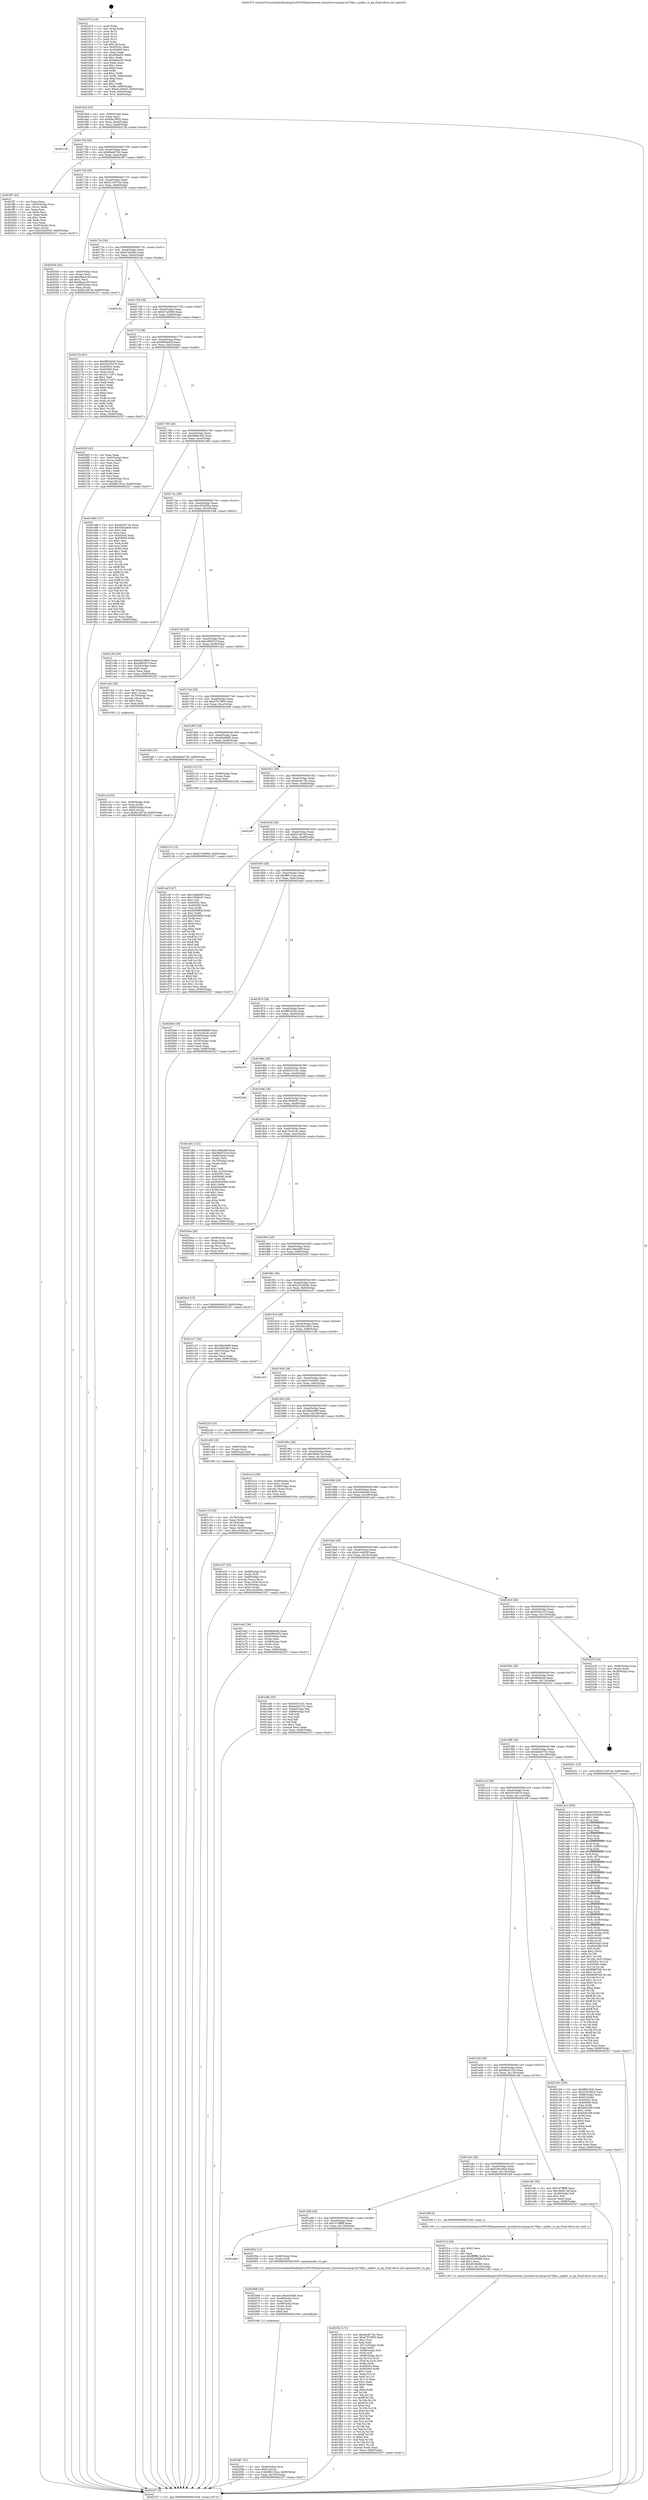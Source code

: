 digraph "0x401670" {
  label = "0x401670 (/mnt/c/Users/mathe/Desktop/tcc/POCII/binaries/extr_linuxdriversspispi-lm70llp.c_spidev_to_pp_Final-ollvm.out::main(0))"
  labelloc = "t"
  node[shape=record]

  Entry [label="",width=0.3,height=0.3,shape=circle,fillcolor=black,style=filled]
  "0x4016e4" [label="{
     0x4016e4 [32]\l
     | [instrs]\l
     &nbsp;&nbsp;0x4016e4 \<+6\>: mov -0x90(%rbp),%eax\l
     &nbsp;&nbsp;0x4016ea \<+2\>: mov %eax,%ecx\l
     &nbsp;&nbsp;0x4016ec \<+6\>: sub $0x84a7f855,%ecx\l
     &nbsp;&nbsp;0x4016f2 \<+6\>: mov %eax,-0xa4(%rbp)\l
     &nbsp;&nbsp;0x4016f8 \<+6\>: mov %ecx,-0xa8(%rbp)\l
     &nbsp;&nbsp;0x4016fe \<+6\>: je 000000000040213b \<main+0xacb\>\l
  }"]
  "0x40213b" [label="{
     0x40213b\l
  }", style=dashed]
  "0x401704" [label="{
     0x401704 [28]\l
     | [instrs]\l
     &nbsp;&nbsp;0x401704 \<+5\>: jmp 0000000000401709 \<main+0x99\>\l
     &nbsp;&nbsp;0x401709 \<+6\>: mov -0xa4(%rbp),%eax\l
     &nbsp;&nbsp;0x40170f \<+5\>: sub $0x88ab57b5,%eax\l
     &nbsp;&nbsp;0x401714 \<+6\>: mov %eax,-0xac(%rbp)\l
     &nbsp;&nbsp;0x40171a \<+6\>: je 0000000000401ff7 \<main+0x987\>\l
  }"]
  Exit [label="",width=0.3,height=0.3,shape=circle,fillcolor=black,style=filled,peripheries=2]
  "0x401ff7" [label="{
     0x401ff7 [42]\l
     | [instrs]\l
     &nbsp;&nbsp;0x401ff7 \<+2\>: xor %eax,%eax\l
     &nbsp;&nbsp;0x401ff9 \<+4\>: mov -0x50(%rbp),%rcx\l
     &nbsp;&nbsp;0x401ffd \<+2\>: mov (%rcx),%edx\l
     &nbsp;&nbsp;0x401fff \<+2\>: mov %eax,%esi\l
     &nbsp;&nbsp;0x402001 \<+2\>: sub %edx,%esi\l
     &nbsp;&nbsp;0x402003 \<+2\>: mov %eax,%edx\l
     &nbsp;&nbsp;0x402005 \<+3\>: sub $0x1,%edx\l
     &nbsp;&nbsp;0x402008 \<+2\>: add %edx,%esi\l
     &nbsp;&nbsp;0x40200a \<+2\>: sub %esi,%eax\l
     &nbsp;&nbsp;0x40200c \<+4\>: mov -0x50(%rbp),%rcx\l
     &nbsp;&nbsp;0x402010 \<+2\>: mov %eax,(%rcx)\l
     &nbsp;&nbsp;0x402012 \<+10\>: movl $0x3cb26c60,-0x90(%rbp)\l
     &nbsp;&nbsp;0x40201c \<+5\>: jmp 0000000000402327 \<main+0xcb7\>\l
  }"]
  "0x401720" [label="{
     0x401720 [28]\l
     | [instrs]\l
     &nbsp;&nbsp;0x401720 \<+5\>: jmp 0000000000401725 \<main+0xb5\>\l
     &nbsp;&nbsp;0x401725 \<+6\>: mov -0xa4(%rbp),%eax\l
     &nbsp;&nbsp;0x40172b \<+5\>: sub $0x9110373a,%eax\l
     &nbsp;&nbsp;0x401730 \<+6\>: mov %eax,-0xb0(%rbp)\l
     &nbsp;&nbsp;0x401736 \<+6\>: je 0000000000402030 \<main+0x9c0\>\l
  }"]
  "0x40212c" [label="{
     0x40212c [15]\l
     | [instrs]\l
     &nbsp;&nbsp;0x40212c \<+10\>: movl $0xb7ce5609,-0x90(%rbp)\l
     &nbsp;&nbsp;0x402136 \<+5\>: jmp 0000000000402327 \<main+0xcb7\>\l
  }"]
  "0x402030" [label="{
     0x402030 [42]\l
     | [instrs]\l
     &nbsp;&nbsp;0x402030 \<+4\>: mov -0x60(%rbp),%rax\l
     &nbsp;&nbsp;0x402034 \<+2\>: mov (%rax),%ecx\l
     &nbsp;&nbsp;0x402036 \<+6\>: sub $0xdfaa2c40,%ecx\l
     &nbsp;&nbsp;0x40203c \<+3\>: add $0x1,%ecx\l
     &nbsp;&nbsp;0x40203f \<+6\>: add $0xdfaa2c40,%ecx\l
     &nbsp;&nbsp;0x402045 \<+4\>: mov -0x60(%rbp),%rax\l
     &nbsp;&nbsp;0x402049 \<+2\>: mov %ecx,(%rax)\l
     &nbsp;&nbsp;0x40204b \<+10\>: movl $0xf21dd7ef,-0x90(%rbp)\l
     &nbsp;&nbsp;0x402055 \<+5\>: jmp 0000000000402327 \<main+0xcb7\>\l
  }"]
  "0x40173c" [label="{
     0x40173c [28]\l
     | [instrs]\l
     &nbsp;&nbsp;0x40173c \<+5\>: jmp 0000000000401741 \<main+0xd1\>\l
     &nbsp;&nbsp;0x401741 \<+6\>: mov -0xa4(%rbp),%eax\l
     &nbsp;&nbsp;0x401747 \<+5\>: sub $0xa7d43fa2,%eax\l
     &nbsp;&nbsp;0x40174c \<+6\>: mov %eax,-0xb4(%rbp)\l
     &nbsp;&nbsp;0x401752 \<+6\>: je 000000000040214a \<main+0xada\>\l
  }"]
  "0x4020e4" [label="{
     0x4020e4 [15]\l
     | [instrs]\l
     &nbsp;&nbsp;0x4020e4 \<+10\>: movl $0xb80dd42f,-0x90(%rbp)\l
     &nbsp;&nbsp;0x4020ee \<+5\>: jmp 0000000000402327 \<main+0xcb7\>\l
  }"]
  "0x40214a" [label="{
     0x40214a\l
  }", style=dashed]
  "0x401758" [label="{
     0x401758 [28]\l
     | [instrs]\l
     &nbsp;&nbsp;0x401758 \<+5\>: jmp 000000000040175d \<main+0xed\>\l
     &nbsp;&nbsp;0x40175d \<+6\>: mov -0xa4(%rbp),%eax\l
     &nbsp;&nbsp;0x401763 \<+5\>: sub $0xb7ce5609,%eax\l
     &nbsp;&nbsp;0x401768 \<+6\>: mov %eax,-0xb8(%rbp)\l
     &nbsp;&nbsp;0x40176e \<+6\>: je 000000000040215e \<main+0xaee\>\l
  }"]
  "0x402087" [label="{
     0x402087 [31]\l
     | [instrs]\l
     &nbsp;&nbsp;0x402087 \<+4\>: mov -0x40(%rbp),%rcx\l
     &nbsp;&nbsp;0x40208b \<+6\>: movl $0x0,(%rcx)\l
     &nbsp;&nbsp;0x402091 \<+10\>: movl $0xf86133ca,-0x90(%rbp)\l
     &nbsp;&nbsp;0x40209b \<+6\>: mov %eax,-0x130(%rbp)\l
     &nbsp;&nbsp;0x4020a1 \<+5\>: jmp 0000000000402327 \<main+0xcb7\>\l
  }"]
  "0x40215e" [label="{
     0x40215e [91]\l
     | [instrs]\l
     &nbsp;&nbsp;0x40215e \<+5\>: mov $0xf8f16430,%eax\l
     &nbsp;&nbsp;0x402163 \<+5\>: mov $0x54478476,%ecx\l
     &nbsp;&nbsp;0x402168 \<+7\>: mov 0x40505c,%edx\l
     &nbsp;&nbsp;0x40216f \<+7\>: mov 0x405060,%esi\l
     &nbsp;&nbsp;0x402176 \<+2\>: mov %edx,%edi\l
     &nbsp;&nbsp;0x402178 \<+6\>: sub $0x4117c071,%edi\l
     &nbsp;&nbsp;0x40217e \<+3\>: sub $0x1,%edi\l
     &nbsp;&nbsp;0x402181 \<+6\>: add $0x4117c071,%edi\l
     &nbsp;&nbsp;0x402187 \<+3\>: imul %edi,%edx\l
     &nbsp;&nbsp;0x40218a \<+3\>: and $0x1,%edx\l
     &nbsp;&nbsp;0x40218d \<+3\>: cmp $0x0,%edx\l
     &nbsp;&nbsp;0x402190 \<+4\>: sete %r8b\l
     &nbsp;&nbsp;0x402194 \<+3\>: cmp $0xa,%esi\l
     &nbsp;&nbsp;0x402197 \<+4\>: setl %r9b\l
     &nbsp;&nbsp;0x40219b \<+3\>: mov %r8b,%r10b\l
     &nbsp;&nbsp;0x40219e \<+3\>: and %r9b,%r10b\l
     &nbsp;&nbsp;0x4021a1 \<+3\>: xor %r9b,%r8b\l
     &nbsp;&nbsp;0x4021a4 \<+3\>: or %r8b,%r10b\l
     &nbsp;&nbsp;0x4021a7 \<+4\>: test $0x1,%r10b\l
     &nbsp;&nbsp;0x4021ab \<+3\>: cmovne %ecx,%eax\l
     &nbsp;&nbsp;0x4021ae \<+6\>: mov %eax,-0x90(%rbp)\l
     &nbsp;&nbsp;0x4021b4 \<+5\>: jmp 0000000000402327 \<main+0xcb7\>\l
  }"]
  "0x401774" [label="{
     0x401774 [28]\l
     | [instrs]\l
     &nbsp;&nbsp;0x401774 \<+5\>: jmp 0000000000401779 \<main+0x109\>\l
     &nbsp;&nbsp;0x401779 \<+6\>: mov -0xa4(%rbp),%eax\l
     &nbsp;&nbsp;0x40177f \<+5\>: sub $0xb80dd42f,%eax\l
     &nbsp;&nbsp;0x401784 \<+6\>: mov %eax,-0xbc(%rbp)\l
     &nbsp;&nbsp;0x40178a \<+6\>: je 00000000004020f3 \<main+0xa83\>\l
  }"]
  "0x402066" [label="{
     0x402066 [33]\l
     | [instrs]\l
     &nbsp;&nbsp;0x402066 \<+10\>: movabs $0x4030b6,%rdi\l
     &nbsp;&nbsp;0x402070 \<+4\>: mov -0x48(%rbp),%rcx\l
     &nbsp;&nbsp;0x402074 \<+3\>: mov %rax,(%rcx)\l
     &nbsp;&nbsp;0x402077 \<+4\>: mov -0x48(%rbp),%rax\l
     &nbsp;&nbsp;0x40207b \<+3\>: mov (%rax),%rax\l
     &nbsp;&nbsp;0x40207e \<+2\>: mov (%rax),%esi\l
     &nbsp;&nbsp;0x402080 \<+2\>: mov $0x0,%al\l
     &nbsp;&nbsp;0x402082 \<+5\>: call 0000000000401040 \<printf@plt\>\l
     | [calls]\l
     &nbsp;&nbsp;0x401040 \{1\} (unknown)\l
  }"]
  "0x4020f3" [label="{
     0x4020f3 [42]\l
     | [instrs]\l
     &nbsp;&nbsp;0x4020f3 \<+2\>: xor %eax,%eax\l
     &nbsp;&nbsp;0x4020f5 \<+4\>: mov -0x40(%rbp),%rcx\l
     &nbsp;&nbsp;0x4020f9 \<+2\>: mov (%rcx),%edx\l
     &nbsp;&nbsp;0x4020fb \<+2\>: mov %eax,%esi\l
     &nbsp;&nbsp;0x4020fd \<+2\>: sub %edx,%esi\l
     &nbsp;&nbsp;0x4020ff \<+2\>: mov %eax,%edx\l
     &nbsp;&nbsp;0x402101 \<+3\>: sub $0x1,%edx\l
     &nbsp;&nbsp;0x402104 \<+2\>: add %edx,%esi\l
     &nbsp;&nbsp;0x402106 \<+2\>: sub %esi,%eax\l
     &nbsp;&nbsp;0x402108 \<+4\>: mov -0x40(%rbp),%rcx\l
     &nbsp;&nbsp;0x40210c \<+2\>: mov %eax,(%rcx)\l
     &nbsp;&nbsp;0x40210e \<+10\>: movl $0xf86133ca,-0x90(%rbp)\l
     &nbsp;&nbsp;0x402118 \<+5\>: jmp 0000000000402327 \<main+0xcb7\>\l
  }"]
  "0x401790" [label="{
     0x401790 [28]\l
     | [instrs]\l
     &nbsp;&nbsp;0x401790 \<+5\>: jmp 0000000000401795 \<main+0x125\>\l
     &nbsp;&nbsp;0x401795 \<+6\>: mov -0xa4(%rbp),%eax\l
     &nbsp;&nbsp;0x40179b \<+5\>: sub $0xb999c593,%eax\l
     &nbsp;&nbsp;0x4017a0 \<+6\>: mov %eax,-0xc0(%rbp)\l
     &nbsp;&nbsp;0x4017a6 \<+6\>: je 0000000000401e86 \<main+0x816\>\l
  }"]
  "0x401a84" [label="{
     0x401a84\l
  }", style=dashed]
  "0x401e86" [label="{
     0x401e86 [137]\l
     | [instrs]\l
     &nbsp;&nbsp;0x401e86 \<+5\>: mov $0xebc917bc,%eax\l
     &nbsp;&nbsp;0x401e8b \<+5\>: mov $0x5c81e0c8,%ecx\l
     &nbsp;&nbsp;0x401e90 \<+2\>: mov $0x1,%dl\l
     &nbsp;&nbsp;0x401e92 \<+2\>: xor %esi,%esi\l
     &nbsp;&nbsp;0x401e94 \<+7\>: mov 0x40505c,%edi\l
     &nbsp;&nbsp;0x401e9b \<+8\>: mov 0x405060,%r8d\l
     &nbsp;&nbsp;0x401ea3 \<+3\>: sub $0x1,%esi\l
     &nbsp;&nbsp;0x401ea6 \<+3\>: mov %edi,%r9d\l
     &nbsp;&nbsp;0x401ea9 \<+3\>: add %esi,%r9d\l
     &nbsp;&nbsp;0x401eac \<+4\>: imul %r9d,%edi\l
     &nbsp;&nbsp;0x401eb0 \<+3\>: and $0x1,%edi\l
     &nbsp;&nbsp;0x401eb3 \<+3\>: cmp $0x0,%edi\l
     &nbsp;&nbsp;0x401eb6 \<+4\>: sete %r10b\l
     &nbsp;&nbsp;0x401eba \<+4\>: cmp $0xa,%r8d\l
     &nbsp;&nbsp;0x401ebe \<+4\>: setl %r11b\l
     &nbsp;&nbsp;0x401ec2 \<+3\>: mov %r10b,%bl\l
     &nbsp;&nbsp;0x401ec5 \<+3\>: xor $0xff,%bl\l
     &nbsp;&nbsp;0x401ec8 \<+3\>: mov %r11b,%r14b\l
     &nbsp;&nbsp;0x401ecb \<+4\>: xor $0xff,%r14b\l
     &nbsp;&nbsp;0x401ecf \<+3\>: xor $0x1,%dl\l
     &nbsp;&nbsp;0x401ed2 \<+3\>: mov %bl,%r15b\l
     &nbsp;&nbsp;0x401ed5 \<+4\>: and $0xff,%r15b\l
     &nbsp;&nbsp;0x401ed9 \<+3\>: and %dl,%r10b\l
     &nbsp;&nbsp;0x401edc \<+3\>: mov %r14b,%r12b\l
     &nbsp;&nbsp;0x401edf \<+4\>: and $0xff,%r12b\l
     &nbsp;&nbsp;0x401ee3 \<+3\>: and %dl,%r11b\l
     &nbsp;&nbsp;0x401ee6 \<+3\>: or %r10b,%r15b\l
     &nbsp;&nbsp;0x401ee9 \<+3\>: or %r11b,%r12b\l
     &nbsp;&nbsp;0x401eec \<+3\>: xor %r12b,%r15b\l
     &nbsp;&nbsp;0x401eef \<+3\>: or %r14b,%bl\l
     &nbsp;&nbsp;0x401ef2 \<+3\>: xor $0xff,%bl\l
     &nbsp;&nbsp;0x401ef5 \<+3\>: or $0x1,%dl\l
     &nbsp;&nbsp;0x401ef8 \<+2\>: and %dl,%bl\l
     &nbsp;&nbsp;0x401efa \<+3\>: or %bl,%r15b\l
     &nbsp;&nbsp;0x401efd \<+4\>: test $0x1,%r15b\l
     &nbsp;&nbsp;0x401f01 \<+3\>: cmovne %ecx,%eax\l
     &nbsp;&nbsp;0x401f04 \<+6\>: mov %eax,-0x90(%rbp)\l
     &nbsp;&nbsp;0x401f0a \<+5\>: jmp 0000000000402327 \<main+0xcb7\>\l
  }"]
  "0x4017ac" [label="{
     0x4017ac [28]\l
     | [instrs]\l
     &nbsp;&nbsp;0x4017ac \<+5\>: jmp 00000000004017b1 \<main+0x141\>\l
     &nbsp;&nbsp;0x4017b1 \<+6\>: mov -0xa4(%rbp),%eax\l
     &nbsp;&nbsp;0x4017b7 \<+5\>: sub $0xc323d52a,%eax\l
     &nbsp;&nbsp;0x4017bc \<+6\>: mov %eax,-0xc4(%rbp)\l
     &nbsp;&nbsp;0x4017c2 \<+6\>: je 0000000000401c94 \<main+0x624\>\l
  }"]
  "0x40205a" [label="{
     0x40205a [12]\l
     | [instrs]\l
     &nbsp;&nbsp;0x40205a \<+4\>: mov -0x68(%rbp),%rax\l
     &nbsp;&nbsp;0x40205e \<+3\>: mov (%rax),%rdi\l
     &nbsp;&nbsp;0x402061 \<+5\>: call 0000000000401650 \<spimymydev_to_pp\>\l
     | [calls]\l
     &nbsp;&nbsp;0x401650 \{1\} (/mnt/c/Users/mathe/Desktop/tcc/POCII/binaries/extr_linuxdriversspispi-lm70llp.c_spidev_to_pp_Final-ollvm.out::spimymydev_to_pp)\l
  }"]
  "0x401c94" [label="{
     0x401c94 [30]\l
     | [instrs]\l
     &nbsp;&nbsp;0x401c94 \<+5\>: mov $0x84a7f855,%eax\l
     &nbsp;&nbsp;0x401c99 \<+5\>: mov $0xc86f351f,%ecx\l
     &nbsp;&nbsp;0x401c9e \<+3\>: mov -0x30(%rbp),%edx\l
     &nbsp;&nbsp;0x401ca1 \<+3\>: cmp $0x0,%edx\l
     &nbsp;&nbsp;0x401ca4 \<+3\>: cmove %ecx,%eax\l
     &nbsp;&nbsp;0x401ca7 \<+6\>: mov %eax,-0x90(%rbp)\l
     &nbsp;&nbsp;0x401cad \<+5\>: jmp 0000000000402327 \<main+0xcb7\>\l
  }"]
  "0x4017c8" [label="{
     0x4017c8 [28]\l
     | [instrs]\l
     &nbsp;&nbsp;0x4017c8 \<+5\>: jmp 00000000004017cd \<main+0x15d\>\l
     &nbsp;&nbsp;0x4017cd \<+6\>: mov -0xa4(%rbp),%eax\l
     &nbsp;&nbsp;0x4017d3 \<+5\>: sub $0xc86f351f,%eax\l
     &nbsp;&nbsp;0x4017d8 \<+6\>: mov %eax,-0xc8(%rbp)\l
     &nbsp;&nbsp;0x4017de \<+6\>: je 0000000000401cb2 \<main+0x642\>\l
  }"]
  "0x401f3c" [label="{
     0x401f3c [172]\l
     | [instrs]\l
     &nbsp;&nbsp;0x401f3c \<+5\>: mov $0xebc917bc,%ecx\l
     &nbsp;&nbsp;0x401f41 \<+5\>: mov $0xd7873f05,%edx\l
     &nbsp;&nbsp;0x401f46 \<+3\>: mov $0x1,%sil\l
     &nbsp;&nbsp;0x401f49 \<+2\>: xor %edi,%edi\l
     &nbsp;&nbsp;0x401f4b \<+7\>: mov -0x12c(%rbp),%r8d\l
     &nbsp;&nbsp;0x401f52 \<+4\>: imul %eax,%r8d\l
     &nbsp;&nbsp;0x401f56 \<+4\>: mov -0x68(%rbp),%r9\l
     &nbsp;&nbsp;0x401f5a \<+3\>: mov (%r9),%r9\l
     &nbsp;&nbsp;0x401f5d \<+4\>: mov -0x60(%rbp),%r10\l
     &nbsp;&nbsp;0x401f61 \<+3\>: movslq (%r10),%r10\l
     &nbsp;&nbsp;0x401f64 \<+4\>: mov (%r9,%r10,8),%r9\l
     &nbsp;&nbsp;0x401f68 \<+3\>: mov %r8d,(%r9)\l
     &nbsp;&nbsp;0x401f6b \<+7\>: mov 0x40505c,%eax\l
     &nbsp;&nbsp;0x401f72 \<+8\>: mov 0x405060,%r8d\l
     &nbsp;&nbsp;0x401f7a \<+3\>: sub $0x1,%edi\l
     &nbsp;&nbsp;0x401f7d \<+3\>: mov %eax,%r11d\l
     &nbsp;&nbsp;0x401f80 \<+3\>: add %edi,%r11d\l
     &nbsp;&nbsp;0x401f83 \<+4\>: imul %r11d,%eax\l
     &nbsp;&nbsp;0x401f87 \<+3\>: and $0x1,%eax\l
     &nbsp;&nbsp;0x401f8a \<+3\>: cmp $0x0,%eax\l
     &nbsp;&nbsp;0x401f8d \<+3\>: sete %bl\l
     &nbsp;&nbsp;0x401f90 \<+4\>: cmp $0xa,%r8d\l
     &nbsp;&nbsp;0x401f94 \<+4\>: setl %r14b\l
     &nbsp;&nbsp;0x401f98 \<+3\>: mov %bl,%r15b\l
     &nbsp;&nbsp;0x401f9b \<+4\>: xor $0xff,%r15b\l
     &nbsp;&nbsp;0x401f9f \<+3\>: mov %r14b,%r12b\l
     &nbsp;&nbsp;0x401fa2 \<+4\>: xor $0xff,%r12b\l
     &nbsp;&nbsp;0x401fa6 \<+4\>: xor $0x0,%sil\l
     &nbsp;&nbsp;0x401faa \<+3\>: mov %r15b,%r13b\l
     &nbsp;&nbsp;0x401fad \<+4\>: and $0x0,%r13b\l
     &nbsp;&nbsp;0x401fb1 \<+3\>: and %sil,%bl\l
     &nbsp;&nbsp;0x401fb4 \<+3\>: mov %r12b,%al\l
     &nbsp;&nbsp;0x401fb7 \<+2\>: and $0x0,%al\l
     &nbsp;&nbsp;0x401fb9 \<+3\>: and %sil,%r14b\l
     &nbsp;&nbsp;0x401fbc \<+3\>: or %bl,%r13b\l
     &nbsp;&nbsp;0x401fbf \<+3\>: or %r14b,%al\l
     &nbsp;&nbsp;0x401fc2 \<+3\>: xor %al,%r13b\l
     &nbsp;&nbsp;0x401fc5 \<+3\>: or %r12b,%r15b\l
     &nbsp;&nbsp;0x401fc8 \<+4\>: xor $0xff,%r15b\l
     &nbsp;&nbsp;0x401fcc \<+4\>: or $0x0,%sil\l
     &nbsp;&nbsp;0x401fd0 \<+3\>: and %sil,%r15b\l
     &nbsp;&nbsp;0x401fd3 \<+3\>: or %r15b,%r13b\l
     &nbsp;&nbsp;0x401fd6 \<+4\>: test $0x1,%r13b\l
     &nbsp;&nbsp;0x401fda \<+3\>: cmovne %edx,%ecx\l
     &nbsp;&nbsp;0x401fdd \<+6\>: mov %ecx,-0x90(%rbp)\l
     &nbsp;&nbsp;0x401fe3 \<+5\>: jmp 0000000000402327 \<main+0xcb7\>\l
  }"]
  "0x401cb2" [label="{
     0x401cb2 [29]\l
     | [instrs]\l
     &nbsp;&nbsp;0x401cb2 \<+4\>: mov -0x70(%rbp),%rax\l
     &nbsp;&nbsp;0x401cb6 \<+6\>: movl $0x1,(%rax)\l
     &nbsp;&nbsp;0x401cbc \<+4\>: mov -0x70(%rbp),%rax\l
     &nbsp;&nbsp;0x401cc0 \<+3\>: movslq (%rax),%rax\l
     &nbsp;&nbsp;0x401cc3 \<+4\>: shl $0x3,%rax\l
     &nbsp;&nbsp;0x401cc7 \<+3\>: mov %rax,%rdi\l
     &nbsp;&nbsp;0x401cca \<+5\>: call 0000000000401050 \<malloc@plt\>\l
     | [calls]\l
     &nbsp;&nbsp;0x401050 \{1\} (unknown)\l
  }"]
  "0x4017e4" [label="{
     0x4017e4 [28]\l
     | [instrs]\l
     &nbsp;&nbsp;0x4017e4 \<+5\>: jmp 00000000004017e9 \<main+0x179\>\l
     &nbsp;&nbsp;0x4017e9 \<+6\>: mov -0xa4(%rbp),%eax\l
     &nbsp;&nbsp;0x4017ef \<+5\>: sub $0xd7873f05,%eax\l
     &nbsp;&nbsp;0x4017f4 \<+6\>: mov %eax,-0xcc(%rbp)\l
     &nbsp;&nbsp;0x4017fa \<+6\>: je 0000000000401fe8 \<main+0x978\>\l
  }"]
  "0x401f14" [label="{
     0x401f14 [40]\l
     | [instrs]\l
     &nbsp;&nbsp;0x401f14 \<+5\>: mov $0x2,%ecx\l
     &nbsp;&nbsp;0x401f19 \<+1\>: cltd\l
     &nbsp;&nbsp;0x401f1a \<+2\>: idiv %ecx\l
     &nbsp;&nbsp;0x401f1c \<+6\>: imul $0xfffffffe,%edx,%ecx\l
     &nbsp;&nbsp;0x401f22 \<+6\>: add $0xd529e8fd,%ecx\l
     &nbsp;&nbsp;0x401f28 \<+3\>: add $0x1,%ecx\l
     &nbsp;&nbsp;0x401f2b \<+6\>: sub $0xd529e8fd,%ecx\l
     &nbsp;&nbsp;0x401f31 \<+6\>: mov %ecx,-0x12c(%rbp)\l
     &nbsp;&nbsp;0x401f37 \<+5\>: call 0000000000401160 \<next_i\>\l
     | [calls]\l
     &nbsp;&nbsp;0x401160 \{1\} (/mnt/c/Users/mathe/Desktop/tcc/POCII/binaries/extr_linuxdriversspispi-lm70llp.c_spidev_to_pp_Final-ollvm.out::next_i)\l
  }"]
  "0x401fe8" [label="{
     0x401fe8 [15]\l
     | [instrs]\l
     &nbsp;&nbsp;0x401fe8 \<+10\>: movl $0x88ab57b5,-0x90(%rbp)\l
     &nbsp;&nbsp;0x401ff2 \<+5\>: jmp 0000000000402327 \<main+0xcb7\>\l
  }"]
  "0x401800" [label="{
     0x401800 [28]\l
     | [instrs]\l
     &nbsp;&nbsp;0x401800 \<+5\>: jmp 0000000000401805 \<main+0x195\>\l
     &nbsp;&nbsp;0x401805 \<+6\>: mov -0xa4(%rbp),%eax\l
     &nbsp;&nbsp;0x40180b \<+5\>: sub $0xe6d48b88,%eax\l
     &nbsp;&nbsp;0x401810 \<+6\>: mov %eax,-0xd0(%rbp)\l
     &nbsp;&nbsp;0x401816 \<+6\>: je 000000000040211d \<main+0xaad\>\l
  }"]
  "0x401a68" [label="{
     0x401a68 [28]\l
     | [instrs]\l
     &nbsp;&nbsp;0x401a68 \<+5\>: jmp 0000000000401a6d \<main+0x3fd\>\l
     &nbsp;&nbsp;0x401a6d \<+6\>: mov -0xa4(%rbp),%eax\l
     &nbsp;&nbsp;0x401a73 \<+5\>: sub $0x7e7ff8f8,%eax\l
     &nbsp;&nbsp;0x401a78 \<+6\>: mov %eax,-0x128(%rbp)\l
     &nbsp;&nbsp;0x401a7e \<+6\>: je 000000000040205a \<main+0x9ea\>\l
  }"]
  "0x40211d" [label="{
     0x40211d [15]\l
     | [instrs]\l
     &nbsp;&nbsp;0x40211d \<+4\>: mov -0x68(%rbp),%rax\l
     &nbsp;&nbsp;0x402121 \<+3\>: mov (%rax),%rax\l
     &nbsp;&nbsp;0x402124 \<+3\>: mov %rax,%rdi\l
     &nbsp;&nbsp;0x402127 \<+5\>: call 0000000000401030 \<free@plt\>\l
     | [calls]\l
     &nbsp;&nbsp;0x401030 \{1\} (unknown)\l
  }"]
  "0x40181c" [label="{
     0x40181c [28]\l
     | [instrs]\l
     &nbsp;&nbsp;0x40181c \<+5\>: jmp 0000000000401821 \<main+0x1b1\>\l
     &nbsp;&nbsp;0x401821 \<+6\>: mov -0xa4(%rbp),%eax\l
     &nbsp;&nbsp;0x401827 \<+5\>: sub $0xebc917bc,%eax\l
     &nbsp;&nbsp;0x40182c \<+6\>: mov %eax,-0xd4(%rbp)\l
     &nbsp;&nbsp;0x401832 \<+6\>: je 00000000004022b7 \<main+0xc47\>\l
  }"]
  "0x401f0f" [label="{
     0x401f0f [5]\l
     | [instrs]\l
     &nbsp;&nbsp;0x401f0f \<+5\>: call 0000000000401160 \<next_i\>\l
     | [calls]\l
     &nbsp;&nbsp;0x401160 \{1\} (/mnt/c/Users/mathe/Desktop/tcc/POCII/binaries/extr_linuxdriversspispi-lm70llp.c_spidev_to_pp_Final-ollvm.out::next_i)\l
  }"]
  "0x4022b7" [label="{
     0x4022b7\l
  }", style=dashed]
  "0x401838" [label="{
     0x401838 [28]\l
     | [instrs]\l
     &nbsp;&nbsp;0x401838 \<+5\>: jmp 000000000040183d \<main+0x1cd\>\l
     &nbsp;&nbsp;0x40183d \<+6\>: mov -0xa4(%rbp),%eax\l
     &nbsp;&nbsp;0x401843 \<+5\>: sub $0xf21dd7ef,%eax\l
     &nbsp;&nbsp;0x401848 \<+6\>: mov %eax,-0xd8(%rbp)\l
     &nbsp;&nbsp;0x40184e \<+6\>: je 0000000000401cef \<main+0x67f\>\l
  }"]
  "0x401e37" [label="{
     0x401e37 [43]\l
     | [instrs]\l
     &nbsp;&nbsp;0x401e37 \<+4\>: mov -0x68(%rbp),%rdi\l
     &nbsp;&nbsp;0x401e3b \<+3\>: mov (%rdi),%rdi\l
     &nbsp;&nbsp;0x401e3e \<+4\>: mov -0x60(%rbp),%rcx\l
     &nbsp;&nbsp;0x401e42 \<+3\>: movslq (%rcx),%rcx\l
     &nbsp;&nbsp;0x401e45 \<+4\>: mov %rax,(%rdi,%rcx,8)\l
     &nbsp;&nbsp;0x401e49 \<+4\>: mov -0x50(%rbp),%rax\l
     &nbsp;&nbsp;0x401e4d \<+6\>: movl $0x0,(%rax)\l
     &nbsp;&nbsp;0x401e53 \<+10\>: movl $0x3cb26c60,-0x90(%rbp)\l
     &nbsp;&nbsp;0x401e5d \<+5\>: jmp 0000000000402327 \<main+0xcb7\>\l
  }"]
  "0x401cef" [label="{
     0x401cef [147]\l
     | [instrs]\l
     &nbsp;&nbsp;0x401cef \<+5\>: mov $0x1e8ee06f,%eax\l
     &nbsp;&nbsp;0x401cf4 \<+5\>: mov $0x195dbcf1,%ecx\l
     &nbsp;&nbsp;0x401cf9 \<+2\>: mov $0x1,%dl\l
     &nbsp;&nbsp;0x401cfb \<+7\>: mov 0x40505c,%esi\l
     &nbsp;&nbsp;0x401d02 \<+7\>: mov 0x405060,%edi\l
     &nbsp;&nbsp;0x401d09 \<+3\>: mov %esi,%r8d\l
     &nbsp;&nbsp;0x401d0c \<+7\>: sub $0x5f45882f,%r8d\l
     &nbsp;&nbsp;0x401d13 \<+4\>: sub $0x1,%r8d\l
     &nbsp;&nbsp;0x401d17 \<+7\>: add $0x5f45882f,%r8d\l
     &nbsp;&nbsp;0x401d1e \<+4\>: imul %r8d,%esi\l
     &nbsp;&nbsp;0x401d22 \<+3\>: and $0x1,%esi\l
     &nbsp;&nbsp;0x401d25 \<+3\>: cmp $0x0,%esi\l
     &nbsp;&nbsp;0x401d28 \<+4\>: sete %r9b\l
     &nbsp;&nbsp;0x401d2c \<+3\>: cmp $0xa,%edi\l
     &nbsp;&nbsp;0x401d2f \<+4\>: setl %r10b\l
     &nbsp;&nbsp;0x401d33 \<+3\>: mov %r9b,%r11b\l
     &nbsp;&nbsp;0x401d36 \<+4\>: xor $0xff,%r11b\l
     &nbsp;&nbsp;0x401d3a \<+3\>: mov %r10b,%bl\l
     &nbsp;&nbsp;0x401d3d \<+3\>: xor $0xff,%bl\l
     &nbsp;&nbsp;0x401d40 \<+3\>: xor $0x0,%dl\l
     &nbsp;&nbsp;0x401d43 \<+3\>: mov %r11b,%r14b\l
     &nbsp;&nbsp;0x401d46 \<+4\>: and $0x0,%r14b\l
     &nbsp;&nbsp;0x401d4a \<+3\>: and %dl,%r9b\l
     &nbsp;&nbsp;0x401d4d \<+3\>: mov %bl,%r15b\l
     &nbsp;&nbsp;0x401d50 \<+4\>: and $0x0,%r15b\l
     &nbsp;&nbsp;0x401d54 \<+3\>: and %dl,%r10b\l
     &nbsp;&nbsp;0x401d57 \<+3\>: or %r9b,%r14b\l
     &nbsp;&nbsp;0x401d5a \<+3\>: or %r10b,%r15b\l
     &nbsp;&nbsp;0x401d5d \<+3\>: xor %r15b,%r14b\l
     &nbsp;&nbsp;0x401d60 \<+3\>: or %bl,%r11b\l
     &nbsp;&nbsp;0x401d63 \<+4\>: xor $0xff,%r11b\l
     &nbsp;&nbsp;0x401d67 \<+3\>: or $0x0,%dl\l
     &nbsp;&nbsp;0x401d6a \<+3\>: and %dl,%r11b\l
     &nbsp;&nbsp;0x401d6d \<+3\>: or %r11b,%r14b\l
     &nbsp;&nbsp;0x401d70 \<+4\>: test $0x1,%r14b\l
     &nbsp;&nbsp;0x401d74 \<+3\>: cmovne %ecx,%eax\l
     &nbsp;&nbsp;0x401d77 \<+6\>: mov %eax,-0x90(%rbp)\l
     &nbsp;&nbsp;0x401d7d \<+5\>: jmp 0000000000402327 \<main+0xcb7\>\l
  }"]
  "0x401854" [label="{
     0x401854 [28]\l
     | [instrs]\l
     &nbsp;&nbsp;0x401854 \<+5\>: jmp 0000000000401859 \<main+0x1e9\>\l
     &nbsp;&nbsp;0x401859 \<+6\>: mov -0xa4(%rbp),%eax\l
     &nbsp;&nbsp;0x40185f \<+5\>: sub $0xf86133ca,%eax\l
     &nbsp;&nbsp;0x401864 \<+6\>: mov %eax,-0xdc(%rbp)\l
     &nbsp;&nbsp;0x40186a \<+6\>: je 00000000004020a6 \<main+0xa36\>\l
  }"]
  "0x401a4c" [label="{
     0x401a4c [28]\l
     | [instrs]\l
     &nbsp;&nbsp;0x401a4c \<+5\>: jmp 0000000000401a51 \<main+0x3e1\>\l
     &nbsp;&nbsp;0x401a51 \<+6\>: mov -0xa4(%rbp),%eax\l
     &nbsp;&nbsp;0x401a57 \<+5\>: sub $0x5c81e0c8,%eax\l
     &nbsp;&nbsp;0x401a5c \<+6\>: mov %eax,-0x124(%rbp)\l
     &nbsp;&nbsp;0x401a62 \<+6\>: je 0000000000401f0f \<main+0x89f\>\l
  }"]
  "0x4020a6" [label="{
     0x4020a6 [36]\l
     | [instrs]\l
     &nbsp;&nbsp;0x4020a6 \<+5\>: mov $0xe6d48b88,%eax\l
     &nbsp;&nbsp;0x4020ab \<+5\>: mov $0x1bc43c4c,%ecx\l
     &nbsp;&nbsp;0x4020b0 \<+4\>: mov -0x40(%rbp),%rdx\l
     &nbsp;&nbsp;0x4020b4 \<+2\>: mov (%rdx),%esi\l
     &nbsp;&nbsp;0x4020b6 \<+4\>: mov -0x70(%rbp),%rdx\l
     &nbsp;&nbsp;0x4020ba \<+2\>: cmp (%rdx),%esi\l
     &nbsp;&nbsp;0x4020bc \<+3\>: cmovl %ecx,%eax\l
     &nbsp;&nbsp;0x4020bf \<+6\>: mov %eax,-0x90(%rbp)\l
     &nbsp;&nbsp;0x4020c5 \<+5\>: jmp 0000000000402327 \<main+0xcb7\>\l
  }"]
  "0x401870" [label="{
     0x401870 [28]\l
     | [instrs]\l
     &nbsp;&nbsp;0x401870 \<+5\>: jmp 0000000000401875 \<main+0x205\>\l
     &nbsp;&nbsp;0x401875 \<+6\>: mov -0xa4(%rbp),%eax\l
     &nbsp;&nbsp;0x40187b \<+5\>: sub $0xf8f16430,%eax\l
     &nbsp;&nbsp;0x401880 \<+6\>: mov %eax,-0xe0(%rbp)\l
     &nbsp;&nbsp;0x401886 \<+6\>: je 0000000000402310 \<main+0xca0\>\l
  }"]
  "0x401dfc" [label="{
     0x401dfc [30]\l
     | [instrs]\l
     &nbsp;&nbsp;0x401dfc \<+5\>: mov $0x7e7ff8f8,%eax\l
     &nbsp;&nbsp;0x401e01 \<+5\>: mov $0x38e0c7af,%ecx\l
     &nbsp;&nbsp;0x401e06 \<+3\>: mov -0x29(%rbp),%dl\l
     &nbsp;&nbsp;0x401e09 \<+3\>: test $0x1,%dl\l
     &nbsp;&nbsp;0x401e0c \<+3\>: cmovne %ecx,%eax\l
     &nbsp;&nbsp;0x401e0f \<+6\>: mov %eax,-0x90(%rbp)\l
     &nbsp;&nbsp;0x401e15 \<+5\>: jmp 0000000000402327 \<main+0xcb7\>\l
  }"]
  "0x402310" [label="{
     0x402310\l
  }", style=dashed]
  "0x40188c" [label="{
     0x40188c [28]\l
     | [instrs]\l
     &nbsp;&nbsp;0x40188c \<+5\>: jmp 0000000000401891 \<main+0x221\>\l
     &nbsp;&nbsp;0x401891 \<+6\>: mov -0xa4(%rbp),%eax\l
     &nbsp;&nbsp;0x401897 \<+5\>: sub $0xfc5531d1,%eax\l
     &nbsp;&nbsp;0x40189c \<+6\>: mov %eax,-0xe4(%rbp)\l
     &nbsp;&nbsp;0x4018a2 \<+6\>: je 000000000040224d \<main+0xbdd\>\l
  }"]
  "0x401a30" [label="{
     0x401a30 [28]\l
     | [instrs]\l
     &nbsp;&nbsp;0x401a30 \<+5\>: jmp 0000000000401a35 \<main+0x3c5\>\l
     &nbsp;&nbsp;0x401a35 \<+6\>: mov -0xa4(%rbp),%eax\l
     &nbsp;&nbsp;0x401a3b \<+5\>: sub $0x58ad7224,%eax\l
     &nbsp;&nbsp;0x401a40 \<+6\>: mov %eax,-0x120(%rbp)\l
     &nbsp;&nbsp;0x401a46 \<+6\>: je 0000000000401dfc \<main+0x78c\>\l
  }"]
  "0x40224d" [label="{
     0x40224d\l
  }", style=dashed]
  "0x4018a8" [label="{
     0x4018a8 [28]\l
     | [instrs]\l
     &nbsp;&nbsp;0x4018a8 \<+5\>: jmp 00000000004018ad \<main+0x23d\>\l
     &nbsp;&nbsp;0x4018ad \<+6\>: mov -0xa4(%rbp),%eax\l
     &nbsp;&nbsp;0x4018b3 \<+5\>: sub $0x195dbcf1,%eax\l
     &nbsp;&nbsp;0x4018b8 \<+6\>: mov %eax,-0xe8(%rbp)\l
     &nbsp;&nbsp;0x4018be \<+6\>: je 0000000000401d82 \<main+0x712\>\l
  }"]
  "0x4021b9" [label="{
     0x4021b9 [109]\l
     | [instrs]\l
     &nbsp;&nbsp;0x4021b9 \<+5\>: mov $0xf8f16430,%eax\l
     &nbsp;&nbsp;0x4021be \<+5\>: mov $0x3191d923,%ecx\l
     &nbsp;&nbsp;0x4021c3 \<+7\>: mov -0x88(%rbp),%rdx\l
     &nbsp;&nbsp;0x4021ca \<+6\>: movl $0x0,(%rdx)\l
     &nbsp;&nbsp;0x4021d0 \<+7\>: mov 0x40505c,%esi\l
     &nbsp;&nbsp;0x4021d7 \<+7\>: mov 0x405060,%edi\l
     &nbsp;&nbsp;0x4021de \<+3\>: mov %esi,%r8d\l
     &nbsp;&nbsp;0x4021e1 \<+7\>: sub $0xfd3fc3fd,%r8d\l
     &nbsp;&nbsp;0x4021e8 \<+4\>: sub $0x1,%r8d\l
     &nbsp;&nbsp;0x4021ec \<+7\>: add $0xfd3fc3fd,%r8d\l
     &nbsp;&nbsp;0x4021f3 \<+4\>: imul %r8d,%esi\l
     &nbsp;&nbsp;0x4021f7 \<+3\>: and $0x1,%esi\l
     &nbsp;&nbsp;0x4021fa \<+3\>: cmp $0x0,%esi\l
     &nbsp;&nbsp;0x4021fd \<+4\>: sete %r9b\l
     &nbsp;&nbsp;0x402201 \<+3\>: cmp $0xa,%edi\l
     &nbsp;&nbsp;0x402204 \<+4\>: setl %r10b\l
     &nbsp;&nbsp;0x402208 \<+3\>: mov %r9b,%r11b\l
     &nbsp;&nbsp;0x40220b \<+3\>: and %r10b,%r11b\l
     &nbsp;&nbsp;0x40220e \<+3\>: xor %r10b,%r9b\l
     &nbsp;&nbsp;0x402211 \<+3\>: or %r9b,%r11b\l
     &nbsp;&nbsp;0x402214 \<+4\>: test $0x1,%r11b\l
     &nbsp;&nbsp;0x402218 \<+3\>: cmovne %ecx,%eax\l
     &nbsp;&nbsp;0x40221b \<+6\>: mov %eax,-0x90(%rbp)\l
     &nbsp;&nbsp;0x402221 \<+5\>: jmp 0000000000402327 \<main+0xcb7\>\l
  }"]
  "0x401d82" [label="{
     0x401d82 [122]\l
     | [instrs]\l
     &nbsp;&nbsp;0x401d82 \<+5\>: mov $0x1e8ee06f,%eax\l
     &nbsp;&nbsp;0x401d87 \<+5\>: mov $0x58ad7224,%ecx\l
     &nbsp;&nbsp;0x401d8c \<+4\>: mov -0x60(%rbp),%rdx\l
     &nbsp;&nbsp;0x401d90 \<+2\>: mov (%rdx),%esi\l
     &nbsp;&nbsp;0x401d92 \<+4\>: mov -0x70(%rbp),%rdx\l
     &nbsp;&nbsp;0x401d96 \<+2\>: cmp (%rdx),%esi\l
     &nbsp;&nbsp;0x401d98 \<+4\>: setl %dil\l
     &nbsp;&nbsp;0x401d9c \<+4\>: and $0x1,%dil\l
     &nbsp;&nbsp;0x401da0 \<+4\>: mov %dil,-0x29(%rbp)\l
     &nbsp;&nbsp;0x401da4 \<+7\>: mov 0x40505c,%esi\l
     &nbsp;&nbsp;0x401dab \<+8\>: mov 0x405060,%r8d\l
     &nbsp;&nbsp;0x401db3 \<+3\>: mov %esi,%r9d\l
     &nbsp;&nbsp;0x401db6 \<+7\>: add $0xb50e3960,%r9d\l
     &nbsp;&nbsp;0x401dbd \<+4\>: sub $0x1,%r9d\l
     &nbsp;&nbsp;0x401dc1 \<+7\>: sub $0xb50e3960,%r9d\l
     &nbsp;&nbsp;0x401dc8 \<+4\>: imul %r9d,%esi\l
     &nbsp;&nbsp;0x401dcc \<+3\>: and $0x1,%esi\l
     &nbsp;&nbsp;0x401dcf \<+3\>: cmp $0x0,%esi\l
     &nbsp;&nbsp;0x401dd2 \<+4\>: sete %dil\l
     &nbsp;&nbsp;0x401dd6 \<+4\>: cmp $0xa,%r8d\l
     &nbsp;&nbsp;0x401dda \<+4\>: setl %r10b\l
     &nbsp;&nbsp;0x401dde \<+3\>: mov %dil,%r11b\l
     &nbsp;&nbsp;0x401de1 \<+3\>: and %r10b,%r11b\l
     &nbsp;&nbsp;0x401de4 \<+3\>: xor %r10b,%dil\l
     &nbsp;&nbsp;0x401de7 \<+3\>: or %dil,%r11b\l
     &nbsp;&nbsp;0x401dea \<+4\>: test $0x1,%r11b\l
     &nbsp;&nbsp;0x401dee \<+3\>: cmovne %ecx,%eax\l
     &nbsp;&nbsp;0x401df1 \<+6\>: mov %eax,-0x90(%rbp)\l
     &nbsp;&nbsp;0x401df7 \<+5\>: jmp 0000000000402327 \<main+0xcb7\>\l
  }"]
  "0x4018c4" [label="{
     0x4018c4 [28]\l
     | [instrs]\l
     &nbsp;&nbsp;0x4018c4 \<+5\>: jmp 00000000004018c9 \<main+0x259\>\l
     &nbsp;&nbsp;0x4018c9 \<+6\>: mov -0xa4(%rbp),%eax\l
     &nbsp;&nbsp;0x4018cf \<+5\>: sub $0x1bc43c4c,%eax\l
     &nbsp;&nbsp;0x4018d4 \<+6\>: mov %eax,-0xec(%rbp)\l
     &nbsp;&nbsp;0x4018da \<+6\>: je 00000000004020ca \<main+0xa5a\>\l
  }"]
  "0x401ccf" [label="{
     0x401ccf [32]\l
     | [instrs]\l
     &nbsp;&nbsp;0x401ccf \<+4\>: mov -0x68(%rbp),%rdi\l
     &nbsp;&nbsp;0x401cd3 \<+3\>: mov %rax,(%rdi)\l
     &nbsp;&nbsp;0x401cd6 \<+4\>: mov -0x60(%rbp),%rax\l
     &nbsp;&nbsp;0x401cda \<+6\>: movl $0x0,(%rax)\l
     &nbsp;&nbsp;0x401ce0 \<+10\>: movl $0xf21dd7ef,-0x90(%rbp)\l
     &nbsp;&nbsp;0x401cea \<+5\>: jmp 0000000000402327 \<main+0xcb7\>\l
  }"]
  "0x4020ca" [label="{
     0x4020ca [26]\l
     | [instrs]\l
     &nbsp;&nbsp;0x4020ca \<+4\>: mov -0x68(%rbp),%rax\l
     &nbsp;&nbsp;0x4020ce \<+3\>: mov (%rax),%rax\l
     &nbsp;&nbsp;0x4020d1 \<+4\>: mov -0x40(%rbp),%rcx\l
     &nbsp;&nbsp;0x4020d5 \<+3\>: movslq (%rcx),%rcx\l
     &nbsp;&nbsp;0x4020d8 \<+4\>: mov (%rax,%rcx,8),%rax\l
     &nbsp;&nbsp;0x4020dc \<+3\>: mov %rax,%rdi\l
     &nbsp;&nbsp;0x4020df \<+5\>: call 0000000000401030 \<free@plt\>\l
     | [calls]\l
     &nbsp;&nbsp;0x401030 \{1\} (unknown)\l
  }"]
  "0x4018e0" [label="{
     0x4018e0 [28]\l
     | [instrs]\l
     &nbsp;&nbsp;0x4018e0 \<+5\>: jmp 00000000004018e5 \<main+0x275\>\l
     &nbsp;&nbsp;0x4018e5 \<+6\>: mov -0xa4(%rbp),%eax\l
     &nbsp;&nbsp;0x4018eb \<+5\>: sub $0x1e8ee06f,%eax\l
     &nbsp;&nbsp;0x4018f0 \<+6\>: mov %eax,-0xf0(%rbp)\l
     &nbsp;&nbsp;0x4018f6 \<+6\>: je 0000000000402292 \<main+0xc22\>\l
  }"]
  "0x401c76" [label="{
     0x401c76 [30]\l
     | [instrs]\l
     &nbsp;&nbsp;0x401c76 \<+4\>: mov -0x78(%rbp),%rdi\l
     &nbsp;&nbsp;0x401c7a \<+2\>: mov %eax,(%rdi)\l
     &nbsp;&nbsp;0x401c7c \<+4\>: mov -0x78(%rbp),%rdi\l
     &nbsp;&nbsp;0x401c80 \<+2\>: mov (%rdi),%eax\l
     &nbsp;&nbsp;0x401c82 \<+3\>: mov %eax,-0x30(%rbp)\l
     &nbsp;&nbsp;0x401c85 \<+10\>: movl $0xc323d52a,-0x90(%rbp)\l
     &nbsp;&nbsp;0x401c8f \<+5\>: jmp 0000000000402327 \<main+0xcb7\>\l
  }"]
  "0x402292" [label="{
     0x402292\l
  }", style=dashed]
  "0x4018fc" [label="{
     0x4018fc [28]\l
     | [instrs]\l
     &nbsp;&nbsp;0x4018fc \<+5\>: jmp 0000000000401901 \<main+0x291\>\l
     &nbsp;&nbsp;0x401901 \<+6\>: mov -0xa4(%rbp),%eax\l
     &nbsp;&nbsp;0x401907 \<+5\>: sub $0x2353d284,%eax\l
     &nbsp;&nbsp;0x40190c \<+6\>: mov %eax,-0xf4(%rbp)\l
     &nbsp;&nbsp;0x401912 \<+6\>: je 0000000000401c27 \<main+0x5b7\>\l
  }"]
  "0x401a14" [label="{
     0x401a14 [28]\l
     | [instrs]\l
     &nbsp;&nbsp;0x401a14 \<+5\>: jmp 0000000000401a19 \<main+0x3a9\>\l
     &nbsp;&nbsp;0x401a19 \<+6\>: mov -0xa4(%rbp),%eax\l
     &nbsp;&nbsp;0x401a1f \<+5\>: sub $0x54478476,%eax\l
     &nbsp;&nbsp;0x401a24 \<+6\>: mov %eax,-0x11c(%rbp)\l
     &nbsp;&nbsp;0x401a2a \<+6\>: je 00000000004021b9 \<main+0xb49\>\l
  }"]
  "0x401c27" [label="{
     0x401c27 [30]\l
     | [instrs]\l
     &nbsp;&nbsp;0x401c27 \<+5\>: mov $0x36bc94f9,%eax\l
     &nbsp;&nbsp;0x401c2c \<+5\>: mov $0x249249c3,%ecx\l
     &nbsp;&nbsp;0x401c31 \<+3\>: mov -0x31(%rbp),%dl\l
     &nbsp;&nbsp;0x401c34 \<+3\>: test $0x1,%dl\l
     &nbsp;&nbsp;0x401c37 \<+3\>: cmovne %ecx,%eax\l
     &nbsp;&nbsp;0x401c3a \<+6\>: mov %eax,-0x90(%rbp)\l
     &nbsp;&nbsp;0x401c40 \<+5\>: jmp 0000000000402327 \<main+0xcb7\>\l
  }"]
  "0x401918" [label="{
     0x401918 [28]\l
     | [instrs]\l
     &nbsp;&nbsp;0x401918 \<+5\>: jmp 000000000040191d \<main+0x2ad\>\l
     &nbsp;&nbsp;0x40191d \<+6\>: mov -0xa4(%rbp),%eax\l
     &nbsp;&nbsp;0x401923 \<+5\>: sub $0x249249c3,%eax\l
     &nbsp;&nbsp;0x401928 \<+6\>: mov %eax,-0xf8(%rbp)\l
     &nbsp;&nbsp;0x40192e \<+6\>: je 0000000000401c45 \<main+0x5d5\>\l
  }"]
  "0x401ac3" [label="{
     0x401ac3 [356]\l
     | [instrs]\l
     &nbsp;&nbsp;0x401ac3 \<+5\>: mov $0xfc5531d1,%eax\l
     &nbsp;&nbsp;0x401ac8 \<+5\>: mov $0x2353d284,%ecx\l
     &nbsp;&nbsp;0x401acd \<+2\>: mov $0x1,%dl\l
     &nbsp;&nbsp;0x401acf \<+3\>: mov %rsp,%rsi\l
     &nbsp;&nbsp;0x401ad2 \<+4\>: add $0xfffffffffffffff0,%rsi\l
     &nbsp;&nbsp;0x401ad6 \<+3\>: mov %rsi,%rsp\l
     &nbsp;&nbsp;0x401ad9 \<+7\>: mov %rsi,-0x88(%rbp)\l
     &nbsp;&nbsp;0x401ae0 \<+3\>: mov %rsp,%rsi\l
     &nbsp;&nbsp;0x401ae3 \<+4\>: add $0xfffffffffffffff0,%rsi\l
     &nbsp;&nbsp;0x401ae7 \<+3\>: mov %rsi,%rsp\l
     &nbsp;&nbsp;0x401aea \<+3\>: mov %rsp,%rdi\l
     &nbsp;&nbsp;0x401aed \<+4\>: add $0xfffffffffffffff0,%rdi\l
     &nbsp;&nbsp;0x401af1 \<+3\>: mov %rdi,%rsp\l
     &nbsp;&nbsp;0x401af4 \<+4\>: mov %rdi,-0x80(%rbp)\l
     &nbsp;&nbsp;0x401af8 \<+3\>: mov %rsp,%rdi\l
     &nbsp;&nbsp;0x401afb \<+4\>: add $0xfffffffffffffff0,%rdi\l
     &nbsp;&nbsp;0x401aff \<+3\>: mov %rdi,%rsp\l
     &nbsp;&nbsp;0x401b02 \<+4\>: mov %rdi,-0x78(%rbp)\l
     &nbsp;&nbsp;0x401b06 \<+3\>: mov %rsp,%rdi\l
     &nbsp;&nbsp;0x401b09 \<+4\>: add $0xfffffffffffffff0,%rdi\l
     &nbsp;&nbsp;0x401b0d \<+3\>: mov %rdi,%rsp\l
     &nbsp;&nbsp;0x401b10 \<+4\>: mov %rdi,-0x70(%rbp)\l
     &nbsp;&nbsp;0x401b14 \<+3\>: mov %rsp,%rdi\l
     &nbsp;&nbsp;0x401b17 \<+4\>: add $0xfffffffffffffff0,%rdi\l
     &nbsp;&nbsp;0x401b1b \<+3\>: mov %rdi,%rsp\l
     &nbsp;&nbsp;0x401b1e \<+4\>: mov %rdi,-0x68(%rbp)\l
     &nbsp;&nbsp;0x401b22 \<+3\>: mov %rsp,%rdi\l
     &nbsp;&nbsp;0x401b25 \<+4\>: add $0xfffffffffffffff0,%rdi\l
     &nbsp;&nbsp;0x401b29 \<+3\>: mov %rdi,%rsp\l
     &nbsp;&nbsp;0x401b2c \<+4\>: mov %rdi,-0x60(%rbp)\l
     &nbsp;&nbsp;0x401b30 \<+3\>: mov %rsp,%rdi\l
     &nbsp;&nbsp;0x401b33 \<+4\>: add $0xfffffffffffffff0,%rdi\l
     &nbsp;&nbsp;0x401b37 \<+3\>: mov %rdi,%rsp\l
     &nbsp;&nbsp;0x401b3a \<+4\>: mov %rdi,-0x58(%rbp)\l
     &nbsp;&nbsp;0x401b3e \<+3\>: mov %rsp,%rdi\l
     &nbsp;&nbsp;0x401b41 \<+4\>: add $0xfffffffffffffff0,%rdi\l
     &nbsp;&nbsp;0x401b45 \<+3\>: mov %rdi,%rsp\l
     &nbsp;&nbsp;0x401b48 \<+4\>: mov %rdi,-0x50(%rbp)\l
     &nbsp;&nbsp;0x401b4c \<+3\>: mov %rsp,%rdi\l
     &nbsp;&nbsp;0x401b4f \<+4\>: add $0xfffffffffffffff0,%rdi\l
     &nbsp;&nbsp;0x401b53 \<+3\>: mov %rdi,%rsp\l
     &nbsp;&nbsp;0x401b56 \<+4\>: mov %rdi,-0x48(%rbp)\l
     &nbsp;&nbsp;0x401b5a \<+3\>: mov %rsp,%rdi\l
     &nbsp;&nbsp;0x401b5d \<+4\>: add $0xfffffffffffffff0,%rdi\l
     &nbsp;&nbsp;0x401b61 \<+3\>: mov %rdi,%rsp\l
     &nbsp;&nbsp;0x401b64 \<+4\>: mov %rdi,-0x40(%rbp)\l
     &nbsp;&nbsp;0x401b68 \<+7\>: mov -0x88(%rbp),%rdi\l
     &nbsp;&nbsp;0x401b6f \<+6\>: movl $0x0,(%rdi)\l
     &nbsp;&nbsp;0x401b75 \<+7\>: mov -0x94(%rbp),%r8d\l
     &nbsp;&nbsp;0x401b7c \<+3\>: mov %r8d,(%rsi)\l
     &nbsp;&nbsp;0x401b7f \<+4\>: mov -0x80(%rbp),%rdi\l
     &nbsp;&nbsp;0x401b83 \<+7\>: mov -0xa0(%rbp),%r9\l
     &nbsp;&nbsp;0x401b8a \<+3\>: mov %r9,(%rdi)\l
     &nbsp;&nbsp;0x401b8d \<+3\>: cmpl $0x2,(%rsi)\l
     &nbsp;&nbsp;0x401b90 \<+4\>: setne %r10b\l
     &nbsp;&nbsp;0x401b94 \<+4\>: and $0x1,%r10b\l
     &nbsp;&nbsp;0x401b98 \<+4\>: mov %r10b,-0x31(%rbp)\l
     &nbsp;&nbsp;0x401b9c \<+8\>: mov 0x40505c,%r11d\l
     &nbsp;&nbsp;0x401ba4 \<+7\>: mov 0x405060,%ebx\l
     &nbsp;&nbsp;0x401bab \<+3\>: mov %r11d,%r14d\l
     &nbsp;&nbsp;0x401bae \<+7\>: sub $0xf906f7b8,%r14d\l
     &nbsp;&nbsp;0x401bb5 \<+4\>: sub $0x1,%r14d\l
     &nbsp;&nbsp;0x401bb9 \<+7\>: add $0xf906f7b8,%r14d\l
     &nbsp;&nbsp;0x401bc0 \<+4\>: imul %r14d,%r11d\l
     &nbsp;&nbsp;0x401bc4 \<+4\>: and $0x1,%r11d\l
     &nbsp;&nbsp;0x401bc8 \<+4\>: cmp $0x0,%r11d\l
     &nbsp;&nbsp;0x401bcc \<+4\>: sete %r10b\l
     &nbsp;&nbsp;0x401bd0 \<+3\>: cmp $0xa,%ebx\l
     &nbsp;&nbsp;0x401bd3 \<+4\>: setl %r15b\l
     &nbsp;&nbsp;0x401bd7 \<+3\>: mov %r10b,%r12b\l
     &nbsp;&nbsp;0x401bda \<+4\>: xor $0xff,%r12b\l
     &nbsp;&nbsp;0x401bde \<+3\>: mov %r15b,%r13b\l
     &nbsp;&nbsp;0x401be1 \<+4\>: xor $0xff,%r13b\l
     &nbsp;&nbsp;0x401be5 \<+3\>: xor $0x1,%dl\l
     &nbsp;&nbsp;0x401be8 \<+3\>: mov %r12b,%sil\l
     &nbsp;&nbsp;0x401beb \<+4\>: and $0xff,%sil\l
     &nbsp;&nbsp;0x401bef \<+3\>: and %dl,%r10b\l
     &nbsp;&nbsp;0x401bf2 \<+3\>: mov %r13b,%dil\l
     &nbsp;&nbsp;0x401bf5 \<+4\>: and $0xff,%dil\l
     &nbsp;&nbsp;0x401bf9 \<+3\>: and %dl,%r15b\l
     &nbsp;&nbsp;0x401bfc \<+3\>: or %r10b,%sil\l
     &nbsp;&nbsp;0x401bff \<+3\>: or %r15b,%dil\l
     &nbsp;&nbsp;0x401c02 \<+3\>: xor %dil,%sil\l
     &nbsp;&nbsp;0x401c05 \<+3\>: or %r13b,%r12b\l
     &nbsp;&nbsp;0x401c08 \<+4\>: xor $0xff,%r12b\l
     &nbsp;&nbsp;0x401c0c \<+3\>: or $0x1,%dl\l
     &nbsp;&nbsp;0x401c0f \<+3\>: and %dl,%r12b\l
     &nbsp;&nbsp;0x401c12 \<+3\>: or %r12b,%sil\l
     &nbsp;&nbsp;0x401c15 \<+4\>: test $0x1,%sil\l
     &nbsp;&nbsp;0x401c19 \<+3\>: cmovne %ecx,%eax\l
     &nbsp;&nbsp;0x401c1c \<+6\>: mov %eax,-0x90(%rbp)\l
     &nbsp;&nbsp;0x401c22 \<+5\>: jmp 0000000000402327 \<main+0xcb7\>\l
  }"]
  "0x401c45" [label="{
     0x401c45\l
  }", style=dashed]
  "0x401934" [label="{
     0x401934 [28]\l
     | [instrs]\l
     &nbsp;&nbsp;0x401934 \<+5\>: jmp 0000000000401939 \<main+0x2c9\>\l
     &nbsp;&nbsp;0x401939 \<+6\>: mov -0xa4(%rbp),%eax\l
     &nbsp;&nbsp;0x40193f \<+5\>: sub $0x3191d923,%eax\l
     &nbsp;&nbsp;0x401944 \<+6\>: mov %eax,-0xfc(%rbp)\l
     &nbsp;&nbsp;0x40194a \<+6\>: je 0000000000402226 \<main+0xbb6\>\l
  }"]
  "0x4019f8" [label="{
     0x4019f8 [28]\l
     | [instrs]\l
     &nbsp;&nbsp;0x4019f8 \<+5\>: jmp 00000000004019fd \<main+0x38d\>\l
     &nbsp;&nbsp;0x4019fd \<+6\>: mov -0xa4(%rbp),%eax\l
     &nbsp;&nbsp;0x401a03 \<+5\>: sub $0x4a5e5752,%eax\l
     &nbsp;&nbsp;0x401a08 \<+6\>: mov %eax,-0x118(%rbp)\l
     &nbsp;&nbsp;0x401a0e \<+6\>: je 0000000000401ac3 \<main+0x453\>\l
  }"]
  "0x402226" [label="{
     0x402226 [15]\l
     | [instrs]\l
     &nbsp;&nbsp;0x402226 \<+10\>: movl $0x452f1c25,-0x90(%rbp)\l
     &nbsp;&nbsp;0x402230 \<+5\>: jmp 0000000000402327 \<main+0xcb7\>\l
  }"]
  "0x401950" [label="{
     0x401950 [28]\l
     | [instrs]\l
     &nbsp;&nbsp;0x401950 \<+5\>: jmp 0000000000401955 \<main+0x2e5\>\l
     &nbsp;&nbsp;0x401955 \<+6\>: mov -0xa4(%rbp),%eax\l
     &nbsp;&nbsp;0x40195b \<+5\>: sub $0x36bc94f9,%eax\l
     &nbsp;&nbsp;0x401960 \<+6\>: mov %eax,-0x100(%rbp)\l
     &nbsp;&nbsp;0x401966 \<+6\>: je 0000000000401c66 \<main+0x5f6\>\l
  }"]
  "0x402021" [label="{
     0x402021 [15]\l
     | [instrs]\l
     &nbsp;&nbsp;0x402021 \<+10\>: movl $0x9110373a,-0x90(%rbp)\l
     &nbsp;&nbsp;0x40202b \<+5\>: jmp 0000000000402327 \<main+0xcb7\>\l
  }"]
  "0x401c66" [label="{
     0x401c66 [16]\l
     | [instrs]\l
     &nbsp;&nbsp;0x401c66 \<+4\>: mov -0x80(%rbp),%rax\l
     &nbsp;&nbsp;0x401c6a \<+3\>: mov (%rax),%rax\l
     &nbsp;&nbsp;0x401c6d \<+4\>: mov 0x8(%rax),%rdi\l
     &nbsp;&nbsp;0x401c71 \<+5\>: call 0000000000401060 \<atoi@plt\>\l
     | [calls]\l
     &nbsp;&nbsp;0x401060 \{1\} (unknown)\l
  }"]
  "0x40196c" [label="{
     0x40196c [28]\l
     | [instrs]\l
     &nbsp;&nbsp;0x40196c \<+5\>: jmp 0000000000401971 \<main+0x301\>\l
     &nbsp;&nbsp;0x401971 \<+6\>: mov -0xa4(%rbp),%eax\l
     &nbsp;&nbsp;0x401977 \<+5\>: sub $0x38e0c7af,%eax\l
     &nbsp;&nbsp;0x40197c \<+6\>: mov %eax,-0x104(%rbp)\l
     &nbsp;&nbsp;0x401982 \<+6\>: je 0000000000401e1a \<main+0x7aa\>\l
  }"]
  "0x4019dc" [label="{
     0x4019dc [28]\l
     | [instrs]\l
     &nbsp;&nbsp;0x4019dc \<+5\>: jmp 00000000004019e1 \<main+0x371\>\l
     &nbsp;&nbsp;0x4019e1 \<+6\>: mov -0xa4(%rbp),%eax\l
     &nbsp;&nbsp;0x4019e7 \<+5\>: sub $0x460facfa,%eax\l
     &nbsp;&nbsp;0x4019ec \<+6\>: mov %eax,-0x114(%rbp)\l
     &nbsp;&nbsp;0x4019f2 \<+6\>: je 0000000000402021 \<main+0x9b1\>\l
  }"]
  "0x401e1a" [label="{
     0x401e1a [29]\l
     | [instrs]\l
     &nbsp;&nbsp;0x401e1a \<+4\>: mov -0x58(%rbp),%rax\l
     &nbsp;&nbsp;0x401e1e \<+6\>: movl $0x1,(%rax)\l
     &nbsp;&nbsp;0x401e24 \<+4\>: mov -0x58(%rbp),%rax\l
     &nbsp;&nbsp;0x401e28 \<+3\>: movslq (%rax),%rax\l
     &nbsp;&nbsp;0x401e2b \<+4\>: shl $0x2,%rax\l
     &nbsp;&nbsp;0x401e2f \<+3\>: mov %rax,%rdi\l
     &nbsp;&nbsp;0x401e32 \<+5\>: call 0000000000401050 \<malloc@plt\>\l
     | [calls]\l
     &nbsp;&nbsp;0x401050 \{1\} (unknown)\l
  }"]
  "0x401988" [label="{
     0x401988 [28]\l
     | [instrs]\l
     &nbsp;&nbsp;0x401988 \<+5\>: jmp 000000000040198d \<main+0x31d\>\l
     &nbsp;&nbsp;0x40198d \<+6\>: mov -0xa4(%rbp),%eax\l
     &nbsp;&nbsp;0x401993 \<+5\>: sub $0x3cb26c60,%eax\l
     &nbsp;&nbsp;0x401998 \<+6\>: mov %eax,-0x108(%rbp)\l
     &nbsp;&nbsp;0x40199e \<+6\>: je 0000000000401e62 \<main+0x7f2\>\l
  }"]
  "0x402235" [label="{
     0x402235 [24]\l
     | [instrs]\l
     &nbsp;&nbsp;0x402235 \<+7\>: mov -0x88(%rbp),%rax\l
     &nbsp;&nbsp;0x40223c \<+2\>: mov (%rax),%eax\l
     &nbsp;&nbsp;0x40223e \<+4\>: lea -0x28(%rbp),%rsp\l
     &nbsp;&nbsp;0x402242 \<+1\>: pop %rbx\l
     &nbsp;&nbsp;0x402243 \<+2\>: pop %r12\l
     &nbsp;&nbsp;0x402245 \<+2\>: pop %r13\l
     &nbsp;&nbsp;0x402247 \<+2\>: pop %r14\l
     &nbsp;&nbsp;0x402249 \<+2\>: pop %r15\l
     &nbsp;&nbsp;0x40224b \<+1\>: pop %rbp\l
     &nbsp;&nbsp;0x40224c \<+1\>: ret\l
  }"]
  "0x401e62" [label="{
     0x401e62 [36]\l
     | [instrs]\l
     &nbsp;&nbsp;0x401e62 \<+5\>: mov $0x460facfa,%eax\l
     &nbsp;&nbsp;0x401e67 \<+5\>: mov $0xb999c593,%ecx\l
     &nbsp;&nbsp;0x401e6c \<+4\>: mov -0x50(%rbp),%rdx\l
     &nbsp;&nbsp;0x401e70 \<+2\>: mov (%rdx),%esi\l
     &nbsp;&nbsp;0x401e72 \<+4\>: mov -0x58(%rbp),%rdx\l
     &nbsp;&nbsp;0x401e76 \<+2\>: cmp (%rdx),%esi\l
     &nbsp;&nbsp;0x401e78 \<+3\>: cmovl %ecx,%eax\l
     &nbsp;&nbsp;0x401e7b \<+6\>: mov %eax,-0x90(%rbp)\l
     &nbsp;&nbsp;0x401e81 \<+5\>: jmp 0000000000402327 \<main+0xcb7\>\l
  }"]
  "0x4019a4" [label="{
     0x4019a4 [28]\l
     | [instrs]\l
     &nbsp;&nbsp;0x4019a4 \<+5\>: jmp 00000000004019a9 \<main+0x339\>\l
     &nbsp;&nbsp;0x4019a9 \<+6\>: mov -0xa4(%rbp),%eax\l
     &nbsp;&nbsp;0x4019af \<+5\>: sub $0x41c6492f,%eax\l
     &nbsp;&nbsp;0x4019b4 \<+6\>: mov %eax,-0x10c(%rbp)\l
     &nbsp;&nbsp;0x4019ba \<+6\>: je 0000000000401a8e \<main+0x41e\>\l
  }"]
  "0x401670" [label="{
     0x401670 [116]\l
     | [instrs]\l
     &nbsp;&nbsp;0x401670 \<+1\>: push %rbp\l
     &nbsp;&nbsp;0x401671 \<+3\>: mov %rsp,%rbp\l
     &nbsp;&nbsp;0x401674 \<+2\>: push %r15\l
     &nbsp;&nbsp;0x401676 \<+2\>: push %r14\l
     &nbsp;&nbsp;0x401678 \<+2\>: push %r13\l
     &nbsp;&nbsp;0x40167a \<+2\>: push %r12\l
     &nbsp;&nbsp;0x40167c \<+1\>: push %rbx\l
     &nbsp;&nbsp;0x40167d \<+7\>: sub $0x128,%rsp\l
     &nbsp;&nbsp;0x401684 \<+7\>: mov 0x40505c,%eax\l
     &nbsp;&nbsp;0x40168b \<+7\>: mov 0x405060,%ecx\l
     &nbsp;&nbsp;0x401692 \<+2\>: mov %eax,%edx\l
     &nbsp;&nbsp;0x401694 \<+6\>: sub $0xd9da2f2,%edx\l
     &nbsp;&nbsp;0x40169a \<+3\>: sub $0x1,%edx\l
     &nbsp;&nbsp;0x40169d \<+6\>: add $0xd9da2f2,%edx\l
     &nbsp;&nbsp;0x4016a3 \<+3\>: imul %edx,%eax\l
     &nbsp;&nbsp;0x4016a6 \<+3\>: and $0x1,%eax\l
     &nbsp;&nbsp;0x4016a9 \<+3\>: cmp $0x0,%eax\l
     &nbsp;&nbsp;0x4016ac \<+4\>: sete %r8b\l
     &nbsp;&nbsp;0x4016b0 \<+4\>: and $0x1,%r8b\l
     &nbsp;&nbsp;0x4016b4 \<+7\>: mov %r8b,-0x8a(%rbp)\l
     &nbsp;&nbsp;0x4016bb \<+3\>: cmp $0xa,%ecx\l
     &nbsp;&nbsp;0x4016be \<+4\>: setl %r8b\l
     &nbsp;&nbsp;0x4016c2 \<+4\>: and $0x1,%r8b\l
     &nbsp;&nbsp;0x4016c6 \<+7\>: mov %r8b,-0x89(%rbp)\l
     &nbsp;&nbsp;0x4016cd \<+10\>: movl $0x41c6492f,-0x90(%rbp)\l
     &nbsp;&nbsp;0x4016d7 \<+6\>: mov %edi,-0x94(%rbp)\l
     &nbsp;&nbsp;0x4016dd \<+7\>: mov %rsi,-0xa0(%rbp)\l
  }"]
  "0x401a8e" [label="{
     0x401a8e [53]\l
     | [instrs]\l
     &nbsp;&nbsp;0x401a8e \<+5\>: mov $0xfc5531d1,%eax\l
     &nbsp;&nbsp;0x401a93 \<+5\>: mov $0x4a5e5752,%ecx\l
     &nbsp;&nbsp;0x401a98 \<+6\>: mov -0x8a(%rbp),%dl\l
     &nbsp;&nbsp;0x401a9e \<+7\>: mov -0x89(%rbp),%sil\l
     &nbsp;&nbsp;0x401aa5 \<+3\>: mov %dl,%dil\l
     &nbsp;&nbsp;0x401aa8 \<+3\>: and %sil,%dil\l
     &nbsp;&nbsp;0x401aab \<+3\>: xor %sil,%dl\l
     &nbsp;&nbsp;0x401aae \<+3\>: or %dl,%dil\l
     &nbsp;&nbsp;0x401ab1 \<+4\>: test $0x1,%dil\l
     &nbsp;&nbsp;0x401ab5 \<+3\>: cmovne %ecx,%eax\l
     &nbsp;&nbsp;0x401ab8 \<+6\>: mov %eax,-0x90(%rbp)\l
     &nbsp;&nbsp;0x401abe \<+5\>: jmp 0000000000402327 \<main+0xcb7\>\l
  }"]
  "0x4019c0" [label="{
     0x4019c0 [28]\l
     | [instrs]\l
     &nbsp;&nbsp;0x4019c0 \<+5\>: jmp 00000000004019c5 \<main+0x355\>\l
     &nbsp;&nbsp;0x4019c5 \<+6\>: mov -0xa4(%rbp),%eax\l
     &nbsp;&nbsp;0x4019cb \<+5\>: sub $0x452f1c25,%eax\l
     &nbsp;&nbsp;0x4019d0 \<+6\>: mov %eax,-0x110(%rbp)\l
     &nbsp;&nbsp;0x4019d6 \<+6\>: je 0000000000402235 \<main+0xbc5\>\l
  }"]
  "0x402327" [label="{
     0x402327 [5]\l
     | [instrs]\l
     &nbsp;&nbsp;0x402327 \<+5\>: jmp 00000000004016e4 \<main+0x74\>\l
  }"]
  Entry -> "0x401670" [label=" 1"]
  "0x4016e4" -> "0x40213b" [label=" 0"]
  "0x4016e4" -> "0x401704" [label=" 31"]
  "0x402235" -> Exit [label=" 1"]
  "0x401704" -> "0x401ff7" [label=" 1"]
  "0x401704" -> "0x401720" [label=" 30"]
  "0x402226" -> "0x402327" [label=" 1"]
  "0x401720" -> "0x402030" [label=" 1"]
  "0x401720" -> "0x40173c" [label=" 29"]
  "0x4021b9" -> "0x402327" [label=" 1"]
  "0x40173c" -> "0x40214a" [label=" 0"]
  "0x40173c" -> "0x401758" [label=" 29"]
  "0x40215e" -> "0x402327" [label=" 1"]
  "0x401758" -> "0x40215e" [label=" 1"]
  "0x401758" -> "0x401774" [label=" 28"]
  "0x40212c" -> "0x402327" [label=" 1"]
  "0x401774" -> "0x4020f3" [label=" 1"]
  "0x401774" -> "0x401790" [label=" 27"]
  "0x40211d" -> "0x40212c" [label=" 1"]
  "0x401790" -> "0x401e86" [label=" 1"]
  "0x401790" -> "0x4017ac" [label=" 26"]
  "0x4020f3" -> "0x402327" [label=" 1"]
  "0x4017ac" -> "0x401c94" [label=" 1"]
  "0x4017ac" -> "0x4017c8" [label=" 25"]
  "0x4020e4" -> "0x402327" [label=" 1"]
  "0x4017c8" -> "0x401cb2" [label=" 1"]
  "0x4017c8" -> "0x4017e4" [label=" 24"]
  "0x4020a6" -> "0x402327" [label=" 2"]
  "0x4017e4" -> "0x401fe8" [label=" 1"]
  "0x4017e4" -> "0x401800" [label=" 23"]
  "0x402087" -> "0x402327" [label=" 1"]
  "0x401800" -> "0x40211d" [label=" 1"]
  "0x401800" -> "0x40181c" [label=" 22"]
  "0x402066" -> "0x402087" [label=" 1"]
  "0x40181c" -> "0x4022b7" [label=" 0"]
  "0x40181c" -> "0x401838" [label=" 22"]
  "0x40205a" -> "0x402066" [label=" 1"]
  "0x401838" -> "0x401cef" [label=" 2"]
  "0x401838" -> "0x401854" [label=" 20"]
  "0x401a68" -> "0x40205a" [label=" 1"]
  "0x401854" -> "0x4020a6" [label=" 2"]
  "0x401854" -> "0x401870" [label=" 18"]
  "0x4020ca" -> "0x4020e4" [label=" 1"]
  "0x401870" -> "0x402310" [label=" 0"]
  "0x401870" -> "0x40188c" [label=" 18"]
  "0x402030" -> "0x402327" [label=" 1"]
  "0x40188c" -> "0x40224d" [label=" 0"]
  "0x40188c" -> "0x4018a8" [label=" 18"]
  "0x401ff7" -> "0x402327" [label=" 1"]
  "0x4018a8" -> "0x401d82" [label=" 2"]
  "0x4018a8" -> "0x4018c4" [label=" 16"]
  "0x401fe8" -> "0x402327" [label=" 1"]
  "0x4018c4" -> "0x4020ca" [label=" 1"]
  "0x4018c4" -> "0x4018e0" [label=" 15"]
  "0x401f14" -> "0x401f3c" [label=" 1"]
  "0x4018e0" -> "0x402292" [label=" 0"]
  "0x4018e0" -> "0x4018fc" [label=" 15"]
  "0x401f0f" -> "0x401f14" [label=" 1"]
  "0x4018fc" -> "0x401c27" [label=" 1"]
  "0x4018fc" -> "0x401918" [label=" 14"]
  "0x401a4c" -> "0x401f0f" [label=" 1"]
  "0x401918" -> "0x401c45" [label=" 0"]
  "0x401918" -> "0x401934" [label=" 14"]
  "0x401a68" -> "0x401a84" [label=" 0"]
  "0x401934" -> "0x402226" [label=" 1"]
  "0x401934" -> "0x401950" [label=" 13"]
  "0x401e62" -> "0x402327" [label=" 2"]
  "0x401950" -> "0x401c66" [label=" 1"]
  "0x401950" -> "0x40196c" [label=" 12"]
  "0x401e37" -> "0x402327" [label=" 1"]
  "0x40196c" -> "0x401e1a" [label=" 1"]
  "0x40196c" -> "0x401988" [label=" 11"]
  "0x401dfc" -> "0x402327" [label=" 2"]
  "0x401988" -> "0x401e62" [label=" 2"]
  "0x401988" -> "0x4019a4" [label=" 9"]
  "0x401a30" -> "0x401a4c" [label=" 2"]
  "0x4019a4" -> "0x401a8e" [label=" 1"]
  "0x4019a4" -> "0x4019c0" [label=" 8"]
  "0x401a8e" -> "0x402327" [label=" 1"]
  "0x401670" -> "0x4016e4" [label=" 1"]
  "0x402327" -> "0x4016e4" [label=" 30"]
  "0x401a30" -> "0x401dfc" [label=" 2"]
  "0x4019c0" -> "0x402235" [label=" 1"]
  "0x4019c0" -> "0x4019dc" [label=" 7"]
  "0x401e1a" -> "0x401e37" [label=" 1"]
  "0x4019dc" -> "0x402021" [label=" 1"]
  "0x4019dc" -> "0x4019f8" [label=" 6"]
  "0x401e86" -> "0x402327" [label=" 1"]
  "0x4019f8" -> "0x401ac3" [label=" 1"]
  "0x4019f8" -> "0x401a14" [label=" 5"]
  "0x401a4c" -> "0x401a68" [label=" 1"]
  "0x401ac3" -> "0x402327" [label=" 1"]
  "0x401c27" -> "0x402327" [label=" 1"]
  "0x401c66" -> "0x401c76" [label=" 1"]
  "0x401c76" -> "0x402327" [label=" 1"]
  "0x401c94" -> "0x402327" [label=" 1"]
  "0x401cb2" -> "0x401ccf" [label=" 1"]
  "0x401ccf" -> "0x402327" [label=" 1"]
  "0x401cef" -> "0x402327" [label=" 2"]
  "0x401d82" -> "0x402327" [label=" 2"]
  "0x401f3c" -> "0x402327" [label=" 1"]
  "0x401a14" -> "0x4021b9" [label=" 1"]
  "0x401a14" -> "0x401a30" [label=" 4"]
  "0x402021" -> "0x402327" [label=" 1"]
}
